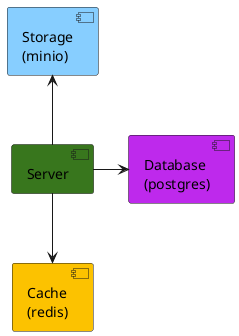 @startuml

component [Server] as server #38761d
component [Database\n(postgres)] as db #be29ec
component [Storage\n(minio)] as store #87ceff
component [Cache\n(redis)] as cache #fcc200

server -up-> store
server -down-> cache
server -right-> db

@enduml